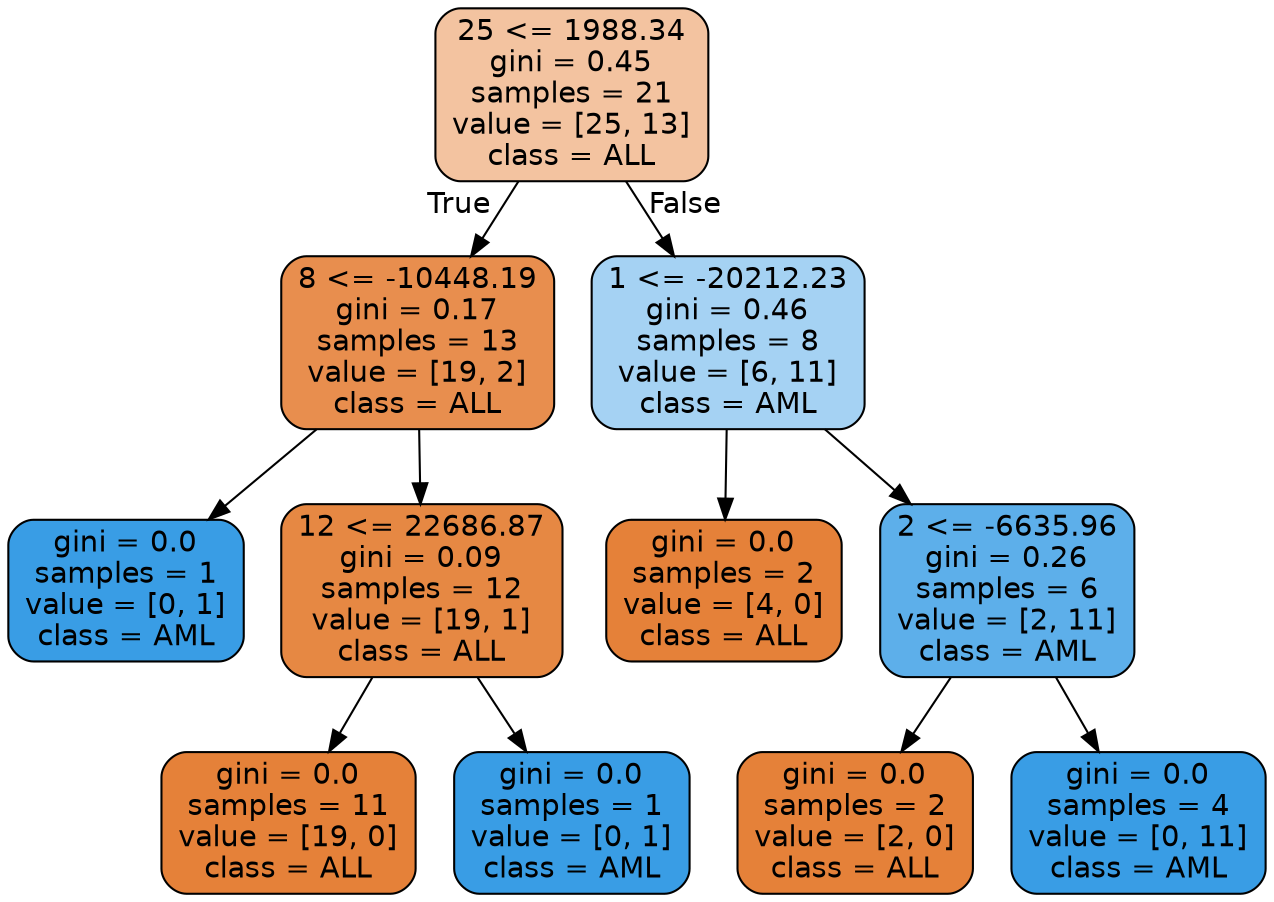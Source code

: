 digraph Tree {
node [shape=box, style="filled, rounded", color="black", fontname=helvetica] ;
edge [fontname=helvetica] ;
0 [label="25 <= 1988.34\ngini = 0.45\nsamples = 21\nvalue = [25, 13]\nclass = ALL", fillcolor="#f3c3a0"] ;
1 [label="8 <= -10448.19\ngini = 0.17\nsamples = 13\nvalue = [19, 2]\nclass = ALL", fillcolor="#e88e4e"] ;
0 -> 1 [labeldistance=2.5, labelangle=45, headlabel="True"] ;
2 [label="gini = 0.0\nsamples = 1\nvalue = [0, 1]\nclass = AML", fillcolor="#399de5"] ;
1 -> 2 ;
3 [label="12 <= 22686.87\ngini = 0.09\nsamples = 12\nvalue = [19, 1]\nclass = ALL", fillcolor="#e68843"] ;
1 -> 3 ;
4 [label="gini = 0.0\nsamples = 11\nvalue = [19, 0]\nclass = ALL", fillcolor="#e58139"] ;
3 -> 4 ;
5 [label="gini = 0.0\nsamples = 1\nvalue = [0, 1]\nclass = AML", fillcolor="#399de5"] ;
3 -> 5 ;
6 [label="1 <= -20212.23\ngini = 0.46\nsamples = 8\nvalue = [6, 11]\nclass = AML", fillcolor="#a5d2f3"] ;
0 -> 6 [labeldistance=2.5, labelangle=-45, headlabel="False"] ;
7 [label="gini = 0.0\nsamples = 2\nvalue = [4, 0]\nclass = ALL", fillcolor="#e58139"] ;
6 -> 7 ;
8 [label="2 <= -6635.96\ngini = 0.26\nsamples = 6\nvalue = [2, 11]\nclass = AML", fillcolor="#5dafea"] ;
6 -> 8 ;
9 [label="gini = 0.0\nsamples = 2\nvalue = [2, 0]\nclass = ALL", fillcolor="#e58139"] ;
8 -> 9 ;
10 [label="gini = 0.0\nsamples = 4\nvalue = [0, 11]\nclass = AML", fillcolor="#399de5"] ;
8 -> 10 ;
}